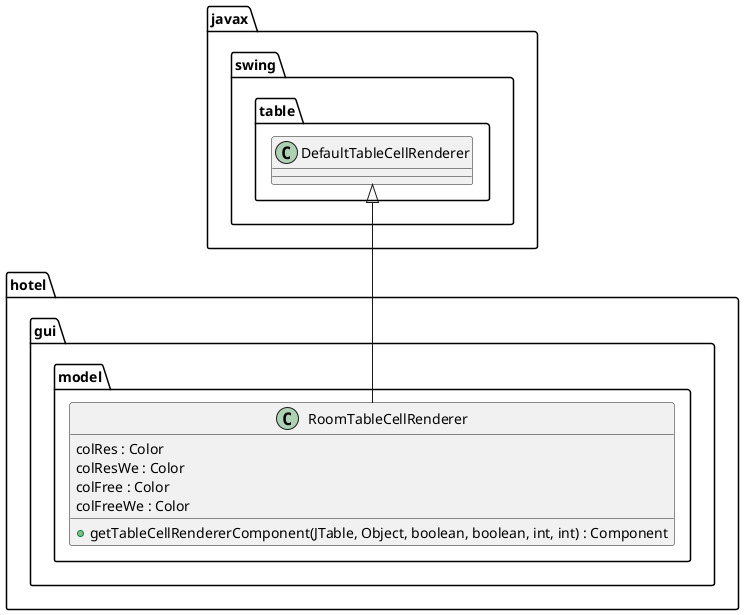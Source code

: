 @startuml

class hotel.gui.model.RoomTableCellRenderer {
    colRes : Color
    colResWe : Color
    colFree : Color
    colFreeWe : Color
    + getTableCellRendererComponent(JTable, Object, boolean, boolean, int, int) : Component
}

javax.swing.table.DefaultTableCellRenderer <|-- hotel.gui.model.RoomTableCellRenderer
@enduml